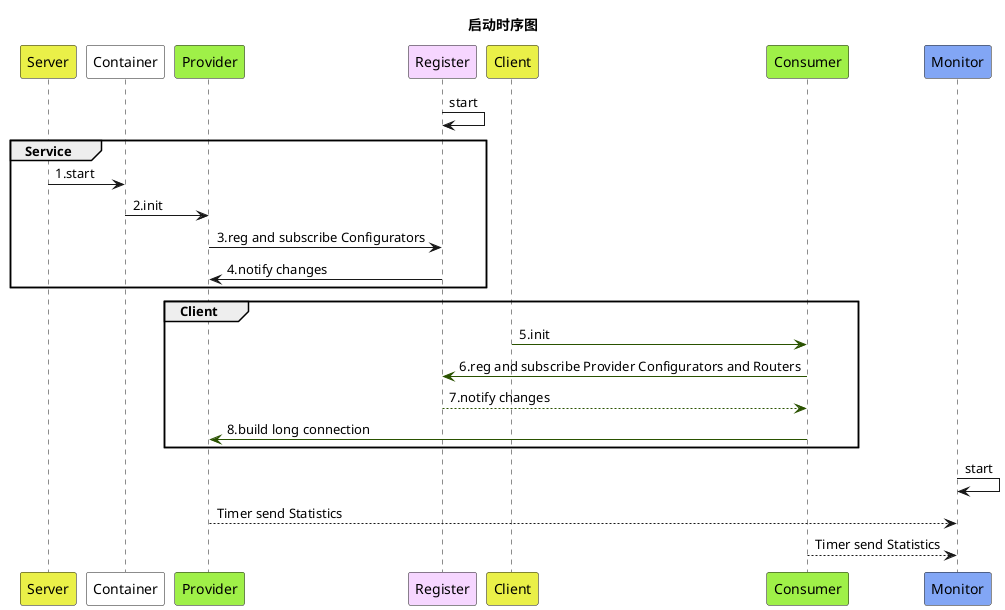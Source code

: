 @startuml

title: 启动时序图
participant Server #EAF048
participant Container #FFFFFF
participant Provider #9FF048
participant Register #F6D6FF
participant Client #EAF048
participant Consumer #9FF048
participant Monitor #82A6f5

Register -> Register: start

group Service
Server -> Container: 1.start
Container -> Provider: 2.init
Provider -> Register: 3.reg and subscribe Configurators
Register -> Provider: 4.notify changes
end

group Client
Consumer <[#2A5200]- Client : 5.init
Consumer -[#2A5200]> Register: 6.reg and subscribe Provider Configurators and Routers
Register -[#2A5200]-> Consumer: 7.notify changes

Consumer -[#2A5200]> Provider: 8.build long connection
end

Monitor -> Monitor: start

Provider --> Monitor: Timer send Statistics
Monitor <-- Consumer: Timer send Statistics
@enduml